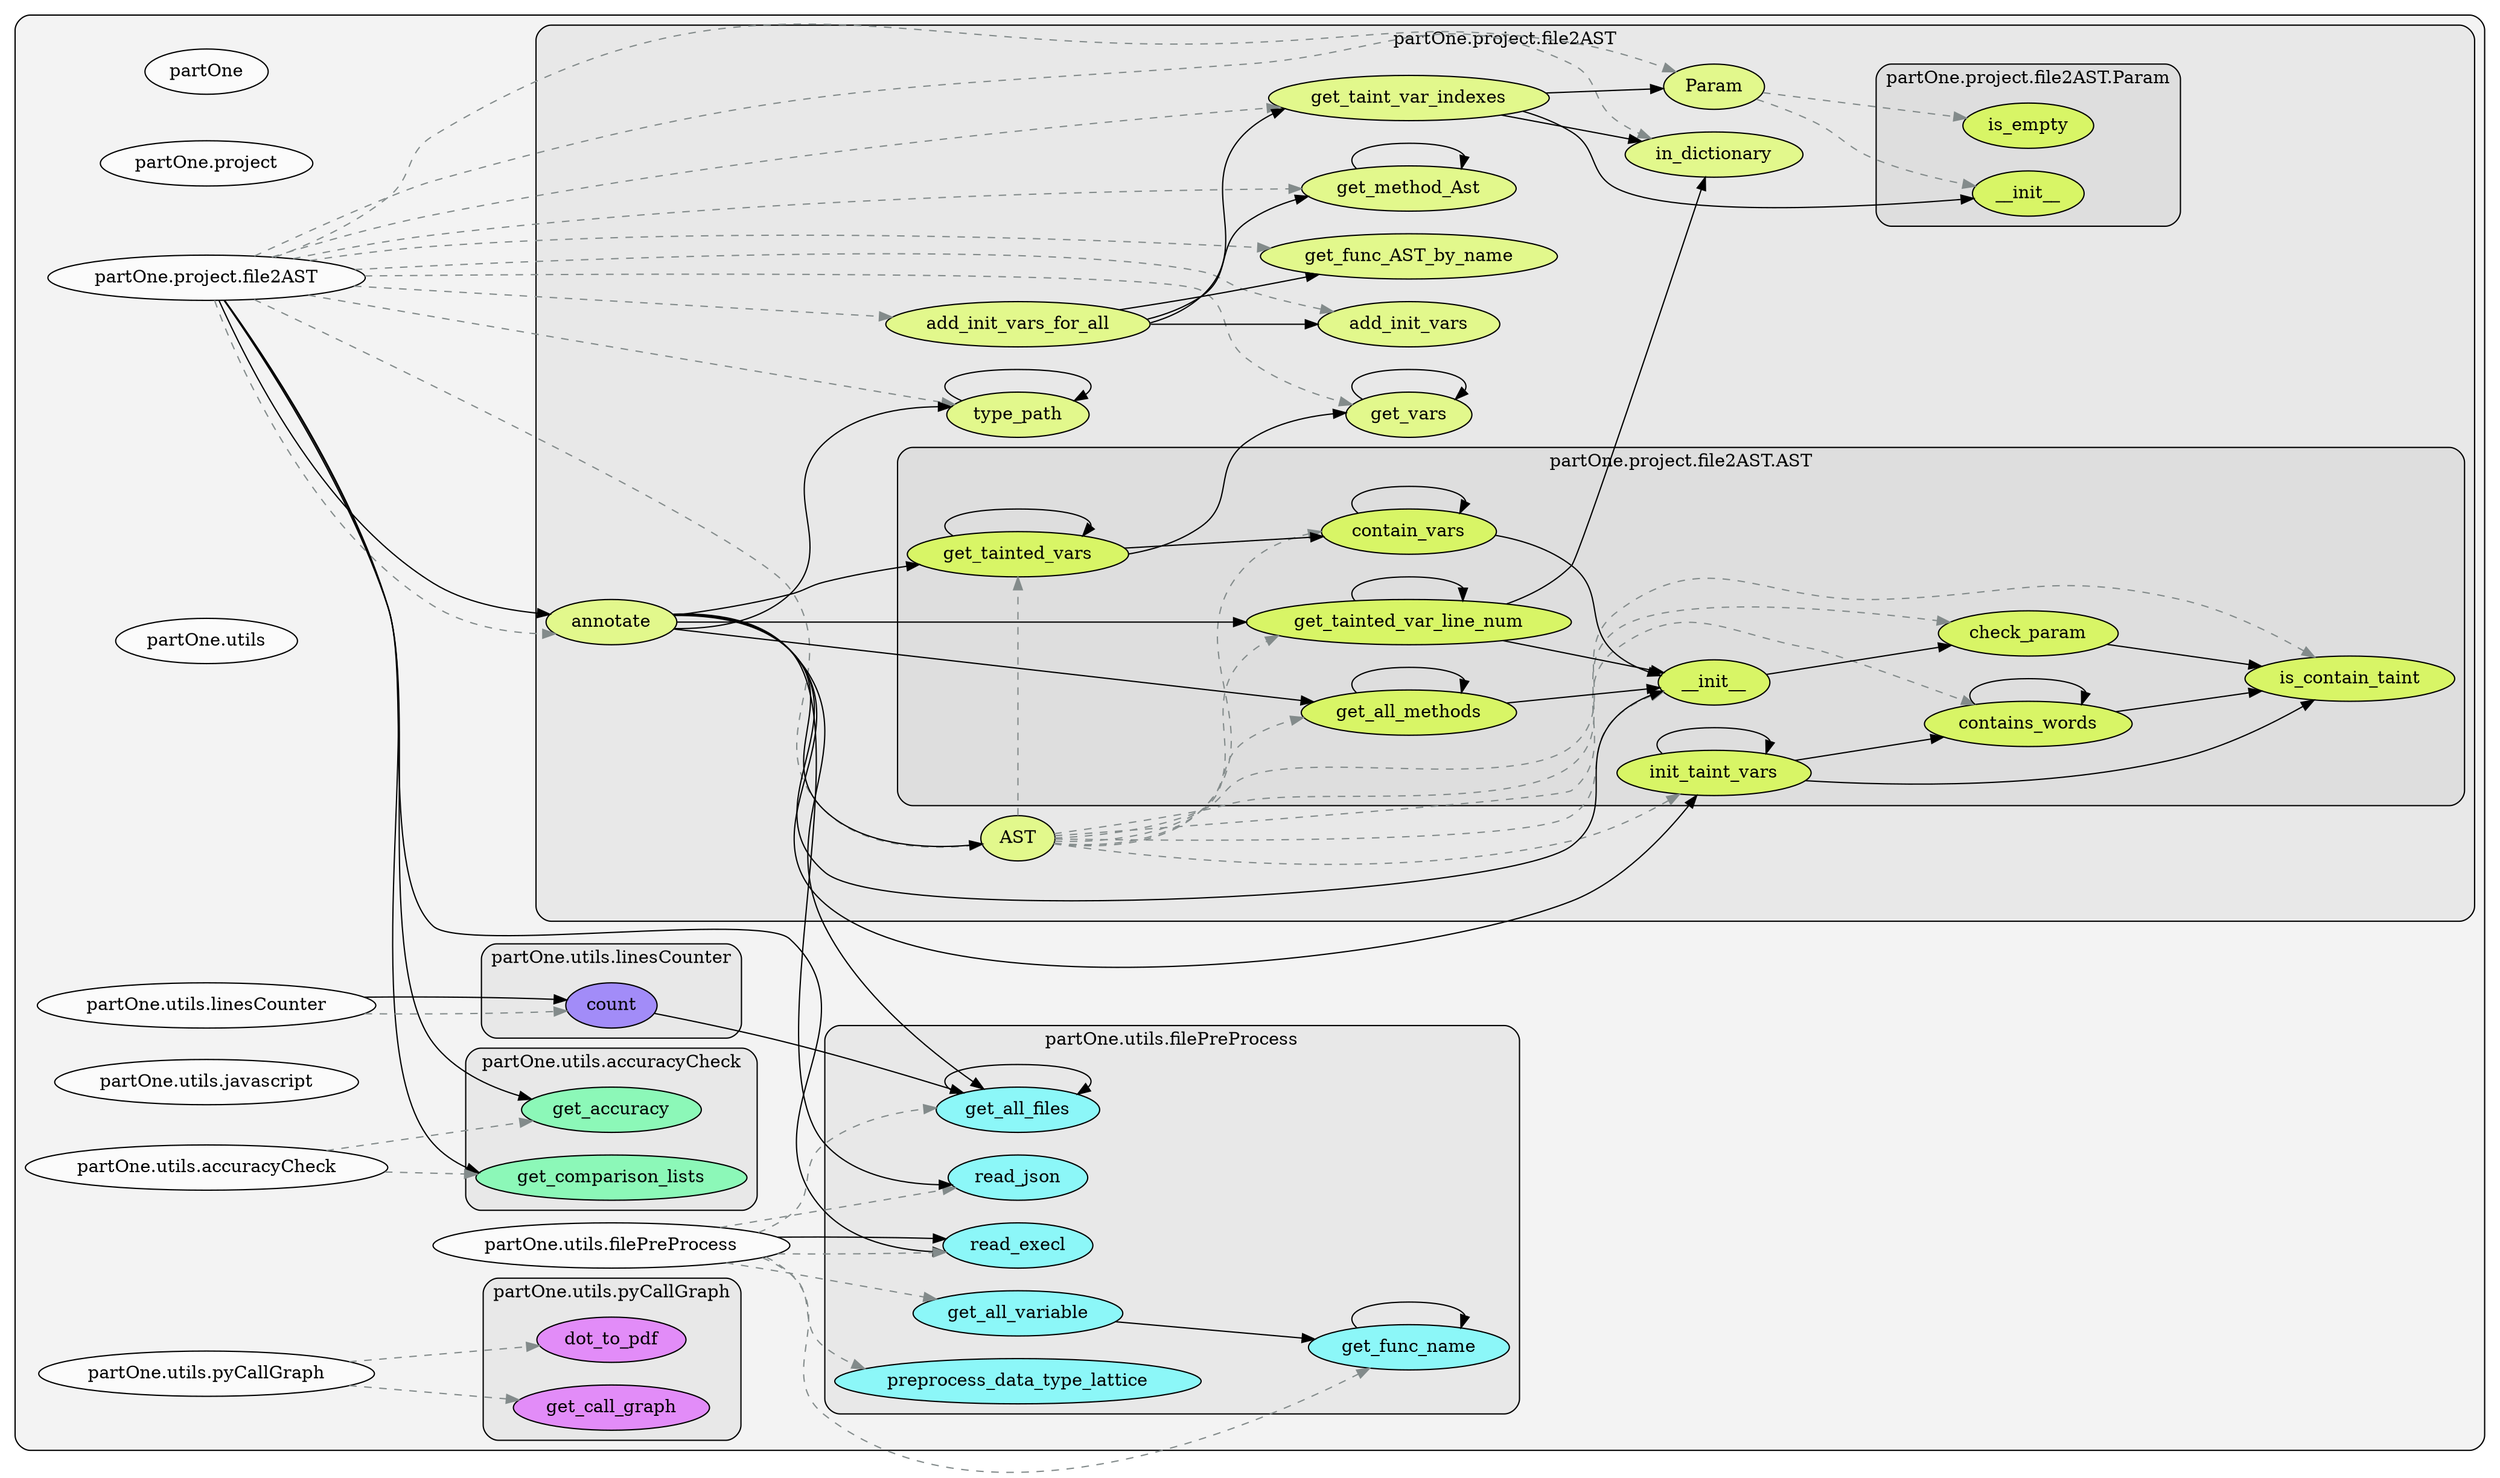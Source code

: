 digraph G {
    graph [rankdir=LR, clusterrank="local"];
    subgraph cluster_G {

        graph [style="filled,rounded", fillcolor="#80808018", label=""];
        partOne [label="partOne", style="filled", fillcolor="#ffffffb2", fontcolor="#000000", group="0"];
        partOne__project [label="partOne.project", style="filled", fillcolor="#ffffffb2", fontcolor="#000000", group="1"];
        partOne__project__file2AST [label="partOne.project.file2AST", style="filled", fillcolor="#ffffffb2", fontcolor="#000000", group="2"];
        partOne__utils [label="partOne.utils", style="filled", fillcolor="#ffffffb2", fontcolor="#000000", group="3"];
        partOne__utils__accuracyCheck [label="partOne.utils.accuracyCheck", style="filled", fillcolor="#ffffffb2", fontcolor="#000000", group="4"];
        partOne__utils__filePreProcess [label="partOne.utils.filePreProcess", style="filled", fillcolor="#ffffffb2", fontcolor="#000000", group="5"];
        partOne__utils__javascript [label="partOne.utils.javascript", style="filled", fillcolor="#ffffffb2", fontcolor="#000000", group="6"];
        partOne__utils__linesCounter [label="partOne.utils.linesCounter", style="filled", fillcolor="#ffffffb2", fontcolor="#000000", group="7"];
        partOne__utils__pyCallGraph [label="partOne.utils.pyCallGraph", style="filled", fillcolor="#ffffffb2", fontcolor="#000000", group="8"];
        subgraph cluster_partOne__project__file2AST {

            graph [style="filled,rounded", fillcolor="#80808018", label="partOne.project.file2AST"];
            partOne__project__file2AST__AST [label="AST", style="filled", fillcolor="#e0ff65b2", fontcolor="#000000", group="2"];
            partOne__project__file2AST__Param [label="Param", style="filled", fillcolor="#e0ff65b2", fontcolor="#000000", group="2"];
            partOne__project__file2AST__add_init_vars [label="add_init_vars", style="filled", fillcolor="#e0ff65b2", fontcolor="#000000", group="2"];
            partOne__project__file2AST__add_init_vars_for_all [label="add_init_vars_for_all", style="filled", fillcolor="#e0ff65b2", fontcolor="#000000", group="2"];
            partOne__project__file2AST__annotate [label="annotate", style="filled", fillcolor="#e0ff65b2", fontcolor="#000000", group="2"];
            partOne__project__file2AST__get_func_AST_by_name [label="get_func_AST_by_name", style="filled", fillcolor="#e0ff65b2", fontcolor="#000000", group="2"];
            partOne__project__file2AST__get_method_Ast [label="get_method_Ast", style="filled", fillcolor="#e0ff65b2", fontcolor="#000000", group="2"];
            partOne__project__file2AST__get_taint_var_indexes [label="get_taint_var_indexes", style="filled", fillcolor="#e0ff65b2", fontcolor="#000000", group="2"];
            partOne__project__file2AST__get_vars [label="get_vars", style="filled", fillcolor="#e0ff65b2", fontcolor="#000000", group="2"];
            partOne__project__file2AST__in_dictionary [label="in_dictionary", style="filled", fillcolor="#e0ff65b2", fontcolor="#000000", group="2"];
            partOne__project__file2AST__type_path [label="type_path", style="filled", fillcolor="#e0ff65b2", fontcolor="#000000", group="2"];
            subgraph cluster_partOne__project__file2AST__AST {

                graph [style="filled,rounded", fillcolor="#80808018", label="partOne.project.file2AST.AST"];
                partOne__project__file2AST__AST____init__ [label="__init__", style="filled", fillcolor="#d6ff32b2", fontcolor="#000000", group="2"];
                partOne__project__file2AST__AST__check_param [label="check_param", style="filled", fillcolor="#d6ff32b2", fontcolor="#000000", group="2"];
                partOne__project__file2AST__AST__contain_vars [label="contain_vars", style="filled", fillcolor="#d6ff32b2", fontcolor="#000000", group="2"];
                partOne__project__file2AST__AST__contains_words [label="contains_words", style="filled", fillcolor="#d6ff32b2", fontcolor="#000000", group="2"];
                partOne__project__file2AST__AST__get_all_methods [label="get_all_methods", style="filled", fillcolor="#d6ff32b2", fontcolor="#000000", group="2"];
                partOne__project__file2AST__AST__get_tainted_var_line_num [label="get_tainted_var_line_num", style="filled", fillcolor="#d6ff32b2", fontcolor="#000000", group="2"];
                partOne__project__file2AST__AST__get_tainted_vars [label="get_tainted_vars", style="filled", fillcolor="#d6ff32b2", fontcolor="#000000", group="2"];
                partOne__project__file2AST__AST__init_taint_vars [label="init_taint_vars", style="filled", fillcolor="#d6ff32b2", fontcolor="#000000", group="2"];
                partOne__project__file2AST__AST__is_contain_taint [label="is_contain_taint", style="filled", fillcolor="#d6ff32b2", fontcolor="#000000", group="2"];
            }
            subgraph cluster_partOne__project__file2AST__Param {

                graph [style="filled,rounded", fillcolor="#80808018", label="partOne.project.file2AST.Param"];
                partOne__project__file2AST__Param____init__ [label="__init__", style="filled", fillcolor="#d6ff32b2", fontcolor="#000000", group="2"];
                partOne__project__file2AST__Param__is_empty [label="is_empty", style="filled", fillcolor="#d6ff32b2", fontcolor="#000000", group="2"];
            }
        }
        subgraph cluster_partOne__utils__accuracyCheck {

            graph [style="filled,rounded", fillcolor="#80808018", label="partOne.utils.accuracyCheck"];
            partOne__utils__accuracyCheck__get_accuracy [label="get_accuracy", style="filled", fillcolor="#65ffa3b2", fontcolor="#000000", group="4"];
            partOne__utils__accuracyCheck__get_comparison_lists [label="get_comparison_lists", style="filled", fillcolor="#65ffa3b2", fontcolor="#000000", group="4"];
        }
        subgraph cluster_partOne__utils__filePreProcess {

            graph [style="filled,rounded", fillcolor="#80808018", label="partOne.utils.filePreProcess"];
            partOne__utils__filePreProcess__get_all_files [label="get_all_files", style="filled", fillcolor="#65feffb2", fontcolor="#000000", group="5"];
            partOne__utils__filePreProcess__get_all_variable [label="get_all_variable", style="filled", fillcolor="#65feffb2", fontcolor="#000000", group="5"];
            partOne__utils__filePreProcess__get_func_name [label="get_func_name", style="filled", fillcolor="#65feffb2", fontcolor="#000000", group="5"];
            partOne__utils__filePreProcess__preprocess_data_type_lattice [label="preprocess_data_type_lattice", style="filled", fillcolor="#65feffb2", fontcolor="#000000", group="5"];
            partOne__utils__filePreProcess__read_execl [label="read_execl", style="filled", fillcolor="#65feffb2", fontcolor="#000000", group="5"];
            partOne__utils__filePreProcess__read_json [label="read_json", style="filled", fillcolor="#65feffb2", fontcolor="#000000", group="5"];
        }
        subgraph cluster_partOne__utils__linesCounter {

            graph [style="filled,rounded", fillcolor="#80808018", label="partOne.utils.linesCounter"];
            partOne__utils__linesCounter__count [label="count", style="filled", fillcolor="#8465ffb2", fontcolor="#000000", group="7"];
        }
        subgraph cluster_partOne__utils__pyCallGraph {

            graph [style="filled,rounded", fillcolor="#80808018", label="partOne.utils.pyCallGraph"];
            partOne__utils__pyCallGraph__dot_to_pdf [label="dot_to_pdf", style="filled", fillcolor="#e065ffb2", fontcolor="#000000", group="8"];
            partOne__utils__pyCallGraph__get_call_graphX [label="get_call_graph", style="filled", fillcolor="#e065ffb2", fontcolor="#000000", group="8"];
        }
    }
        partOne__project__file2AST -> partOne__project__file2AST__get_method_Ast [style="dashed",  color="#838b8b"];
        partOne__project__file2AST -> partOne__project__file2AST__get_vars [style="dashed",  color="#838b8b"];
        partOne__project__file2AST -> partOne__project__file2AST__type_path [style="dashed",  color="#838b8b"];
        partOne__project__file2AST -> partOne__project__file2AST__add_init_vars [style="dashed",  color="#838b8b"];
        partOne__project__file2AST -> partOne__project__file2AST__AST [style="dashed",  color="#838b8b"];
        partOne__project__file2AST -> partOne__project__file2AST__Param [style="dashed",  color="#838b8b"];
        partOne__project__file2AST -> partOne__project__file2AST__get_func_AST_by_name [style="dashed",  color="#838b8b"];
        partOne__project__file2AST -> partOne__project__file2AST__add_init_vars_for_all [style="dashed",  color="#838b8b"];
        partOne__project__file2AST -> partOne__project__file2AST__get_taint_var_indexes [style="dashed",  color="#838b8b"];
        partOne__project__file2AST -> partOne__project__file2AST__annotate [style="dashed",  color="#838b8b"];
        partOne__project__file2AST -> partOne__project__file2AST__in_dictionary [style="dashed",  color="#838b8b"];
        partOne__project__file2AST__AST -> partOne__project__file2AST__AST__get_tainted_vars [style="dashed",  color="#838b8b"];
        partOne__project__file2AST__AST -> partOne__project__file2AST__AST__contains_words [style="dashed",  color="#838b8b"];
        partOne__project__file2AST__AST -> partOne__project__file2AST__AST__init_taint_vars [style="dashed",  color="#838b8b"];
        partOne__project__file2AST__AST -> partOne__project__file2AST__AST__get_all_methods [style="dashed",  color="#838b8b"];
        partOne__project__file2AST__AST -> partOne__project__file2AST__AST__get_tainted_var_line_num [style="dashed",  color="#838b8b"];
        partOne__project__file2AST__AST -> partOne__project__file2AST__AST__contain_vars [style="dashed",  color="#838b8b"];
        partOne__project__file2AST__AST -> partOne__project__file2AST__AST__check_param [style="dashed",  color="#838b8b"];
        partOne__project__file2AST__AST -> partOne__project__file2AST__AST__is_contain_taint [style="dashed",  color="#838b8b"];
        partOne__project__file2AST__AST -> partOne__project__file2AST__AST____init__ [style="dashed",  color="#838b8b"];
        partOne__project__file2AST__Param -> partOne__project__file2AST__Param____init__ [style="dashed",  color="#838b8b"];
        partOne__project__file2AST__Param -> partOne__project__file2AST__Param__is_empty [style="dashed",  color="#838b8b"];
        partOne__utils__accuracyCheck -> partOne__utils__accuracyCheck__get_accuracy [style="dashed",  color="#838b8b"];
        partOne__utils__accuracyCheck -> partOne__utils__accuracyCheck__get_comparison_lists [style="dashed",  color="#838b8b"];
        partOne__utils__filePreProcess -> partOne__utils__filePreProcess__get_all_variable [style="dashed",  color="#838b8b"];
        partOne__utils__filePreProcess -> partOne__utils__filePreProcess__read_json [style="dashed",  color="#838b8b"];
        partOne__utils__filePreProcess -> partOne__utils__filePreProcess__get_func_name [style="dashed",  color="#838b8b"];
        partOne__utils__filePreProcess -> partOne__utils__filePreProcess__preprocess_data_type_lattice [style="dashed",  color="#838b8b"];
        partOne__utils__filePreProcess -> partOne__utils__filePreProcess__read_execl [style="dashed",  color="#838b8b"];
        partOne__utils__filePreProcess -> partOne__utils__filePreProcess__get_all_files [style="dashed",  color="#838b8b"];
        partOne__utils__linesCounter -> partOne__utils__linesCounter__count [style="dashed",  color="#838b8b"];
        partOne__utils__pyCallGraph -> partOne__utils__pyCallGraph__get_call_graphX [style="dashed",  color="#838b8b"];
        partOne__utils__pyCallGraph -> partOne__utils__pyCallGraph__dot_to_pdf [style="dashed",  color="#838b8b"];
        partOne__project__file2AST -> partOne__utils__accuracyCheck__get_comparison_lists [style="solid",  color="#000000"];
        partOne__project__file2AST -> partOne__utils__accuracyCheck__get_accuracy [style="solid",  color="#000000"];
        partOne__project__file2AST -> partOne__utils__filePreProcess__read_execl [style="solid",  color="#000000"];
        partOne__project__file2AST -> partOne__project__file2AST__annotate [style="solid",  color="#000000"];
        partOne__project__file2AST__type_path -> partOne__project__file2AST__type_path [style="solid",  color="#000000"];
        partOne__project__file2AST__get_vars -> partOne__project__file2AST__get_vars [style="solid",  color="#000000"];
        partOne__project__file2AST__AST____init__ -> partOne__project__file2AST__AST__check_param [style="solid",  color="#000000"];
        partOne__project__file2AST__AST__check_param -> partOne__project__file2AST__AST__is_contain_taint [style="solid",  color="#000000"];
        partOne__project__file2AST__AST__init_taint_vars -> partOne__project__file2AST__AST__init_taint_vars [style="solid",  color="#000000"];
        partOne__project__file2AST__AST__init_taint_vars -> partOne__project__file2AST__AST__contains_words [style="solid",  color="#000000"];
        partOne__project__file2AST__AST__init_taint_vars -> partOne__project__file2AST__AST__is_contain_taint [style="solid",  color="#000000"];
        partOne__project__file2AST__AST__contains_words -> partOne__project__file2AST__AST__contains_words [style="solid",  color="#000000"];
        partOne__project__file2AST__AST__contains_words -> partOne__project__file2AST__AST__is_contain_taint [style="solid",  color="#000000"];
        partOne__project__file2AST__AST__contain_vars -> partOne__project__file2AST__AST____init__ [style="solid",  color="#000000"];
        partOne__project__file2AST__AST__contain_vars -> partOne__project__file2AST__AST__contain_vars [style="solid",  color="#000000"];
        partOne__project__file2AST__AST__get_tainted_vars -> partOne__project__file2AST__get_vars [style="solid",  color="#000000"];
        partOne__project__file2AST__AST__get_tainted_vars -> partOne__project__file2AST__AST__get_tainted_vars [style="solid",  color="#000000"];
        partOne__project__file2AST__AST__get_tainted_vars -> partOne__project__file2AST__AST__contain_vars [style="solid",  color="#000000"];
        partOne__project__file2AST__AST__get_tainted_var_line_num -> partOne__project__file2AST__AST____init__ [style="solid",  color="#000000"];
        partOne__project__file2AST__AST__get_tainted_var_line_num -> partOne__project__file2AST__in_dictionary [style="solid",  color="#000000"];
        partOne__project__file2AST__AST__get_tainted_var_line_num -> partOne__project__file2AST__AST__get_tainted_var_line_num [style="solid",  color="#000000"];
        partOne__project__file2AST__AST__get_all_methods -> partOne__project__file2AST__AST__get_all_methods [style="solid",  color="#000000"];
        partOne__project__file2AST__AST__get_all_methods -> partOne__project__file2AST__AST____init__ [style="solid",  color="#000000"];
        partOne__project__file2AST__add_init_vars_for_all -> partOne__project__file2AST__get_method_Ast [style="solid",  color="#000000"];
        partOne__project__file2AST__add_init_vars_for_all -> partOne__project__file2AST__add_init_vars [style="solid",  color="#000000"];
        partOne__project__file2AST__add_init_vars_for_all -> partOne__project__file2AST__get_func_AST_by_name [style="solid",  color="#000000"];
        partOne__project__file2AST__add_init_vars_for_all -> partOne__project__file2AST__get_taint_var_indexes [style="solid",  color="#000000"];
        partOne__project__file2AST__get_method_Ast -> partOne__project__file2AST__get_method_Ast [style="solid",  color="#000000"];
        partOne__project__file2AST__get_taint_var_indexes -> partOne__project__file2AST__Param [style="solid",  color="#000000"];
        partOne__project__file2AST__get_taint_var_indexes -> partOne__project__file2AST__Param____init__ [style="solid",  color="#000000"];
        partOne__project__file2AST__get_taint_var_indexes -> partOne__project__file2AST__in_dictionary [style="solid",  color="#000000"];
        partOne__project__file2AST__annotate -> partOne__utils__filePreProcess__read_json [style="solid",  color="#000000"];
        partOne__project__file2AST__annotate -> partOne__project__file2AST__AST__init_taint_vars [style="solid",  color="#000000"];
        partOne__project__file2AST__annotate -> partOne__project__file2AST__AST__get_all_methods [style="solid",  color="#000000"];
        partOne__project__file2AST__annotate -> partOne__project__file2AST__AST [style="solid",  color="#000000"];
        partOne__project__file2AST__annotate -> partOne__project__file2AST__AST____init__ [style="solid",  color="#000000"];
        partOne__project__file2AST__annotate -> partOne__project__file2AST__AST__get_tainted_vars [style="solid",  color="#000000"];
        partOne__project__file2AST__annotate -> partOne__utils__filePreProcess__get_all_files [style="solid",  color="#000000"];
        partOne__project__file2AST__annotate -> partOne__project__file2AST__AST__get_tainted_var_line_num [style="solid",  color="#000000"];
        partOne__project__file2AST__annotate -> partOne__project__file2AST__type_path [style="solid",  color="#000000"];
        partOne__utils__filePreProcess -> partOne__utils__filePreProcess__read_execl [style="solid",  color="#000000"];
        partOne__utils__filePreProcess__get_func_name -> partOne__utils__filePreProcess__get_func_name [style="solid",  color="#000000"];
        partOne__utils__filePreProcess__get_all_files -> partOne__utils__filePreProcess__get_all_files [style="solid",  color="#000000"];
        partOne__utils__filePreProcess__get_all_variable -> partOne__utils__filePreProcess__get_func_name [style="solid",  color="#000000"];
        partOne__utils__linesCounter -> partOne__utils__linesCounter__count [style="solid",  color="#000000"];
        partOne__utils__linesCounter__count -> partOne__utils__filePreProcess__get_all_files [style="solid",  color="#000000"];
    }
